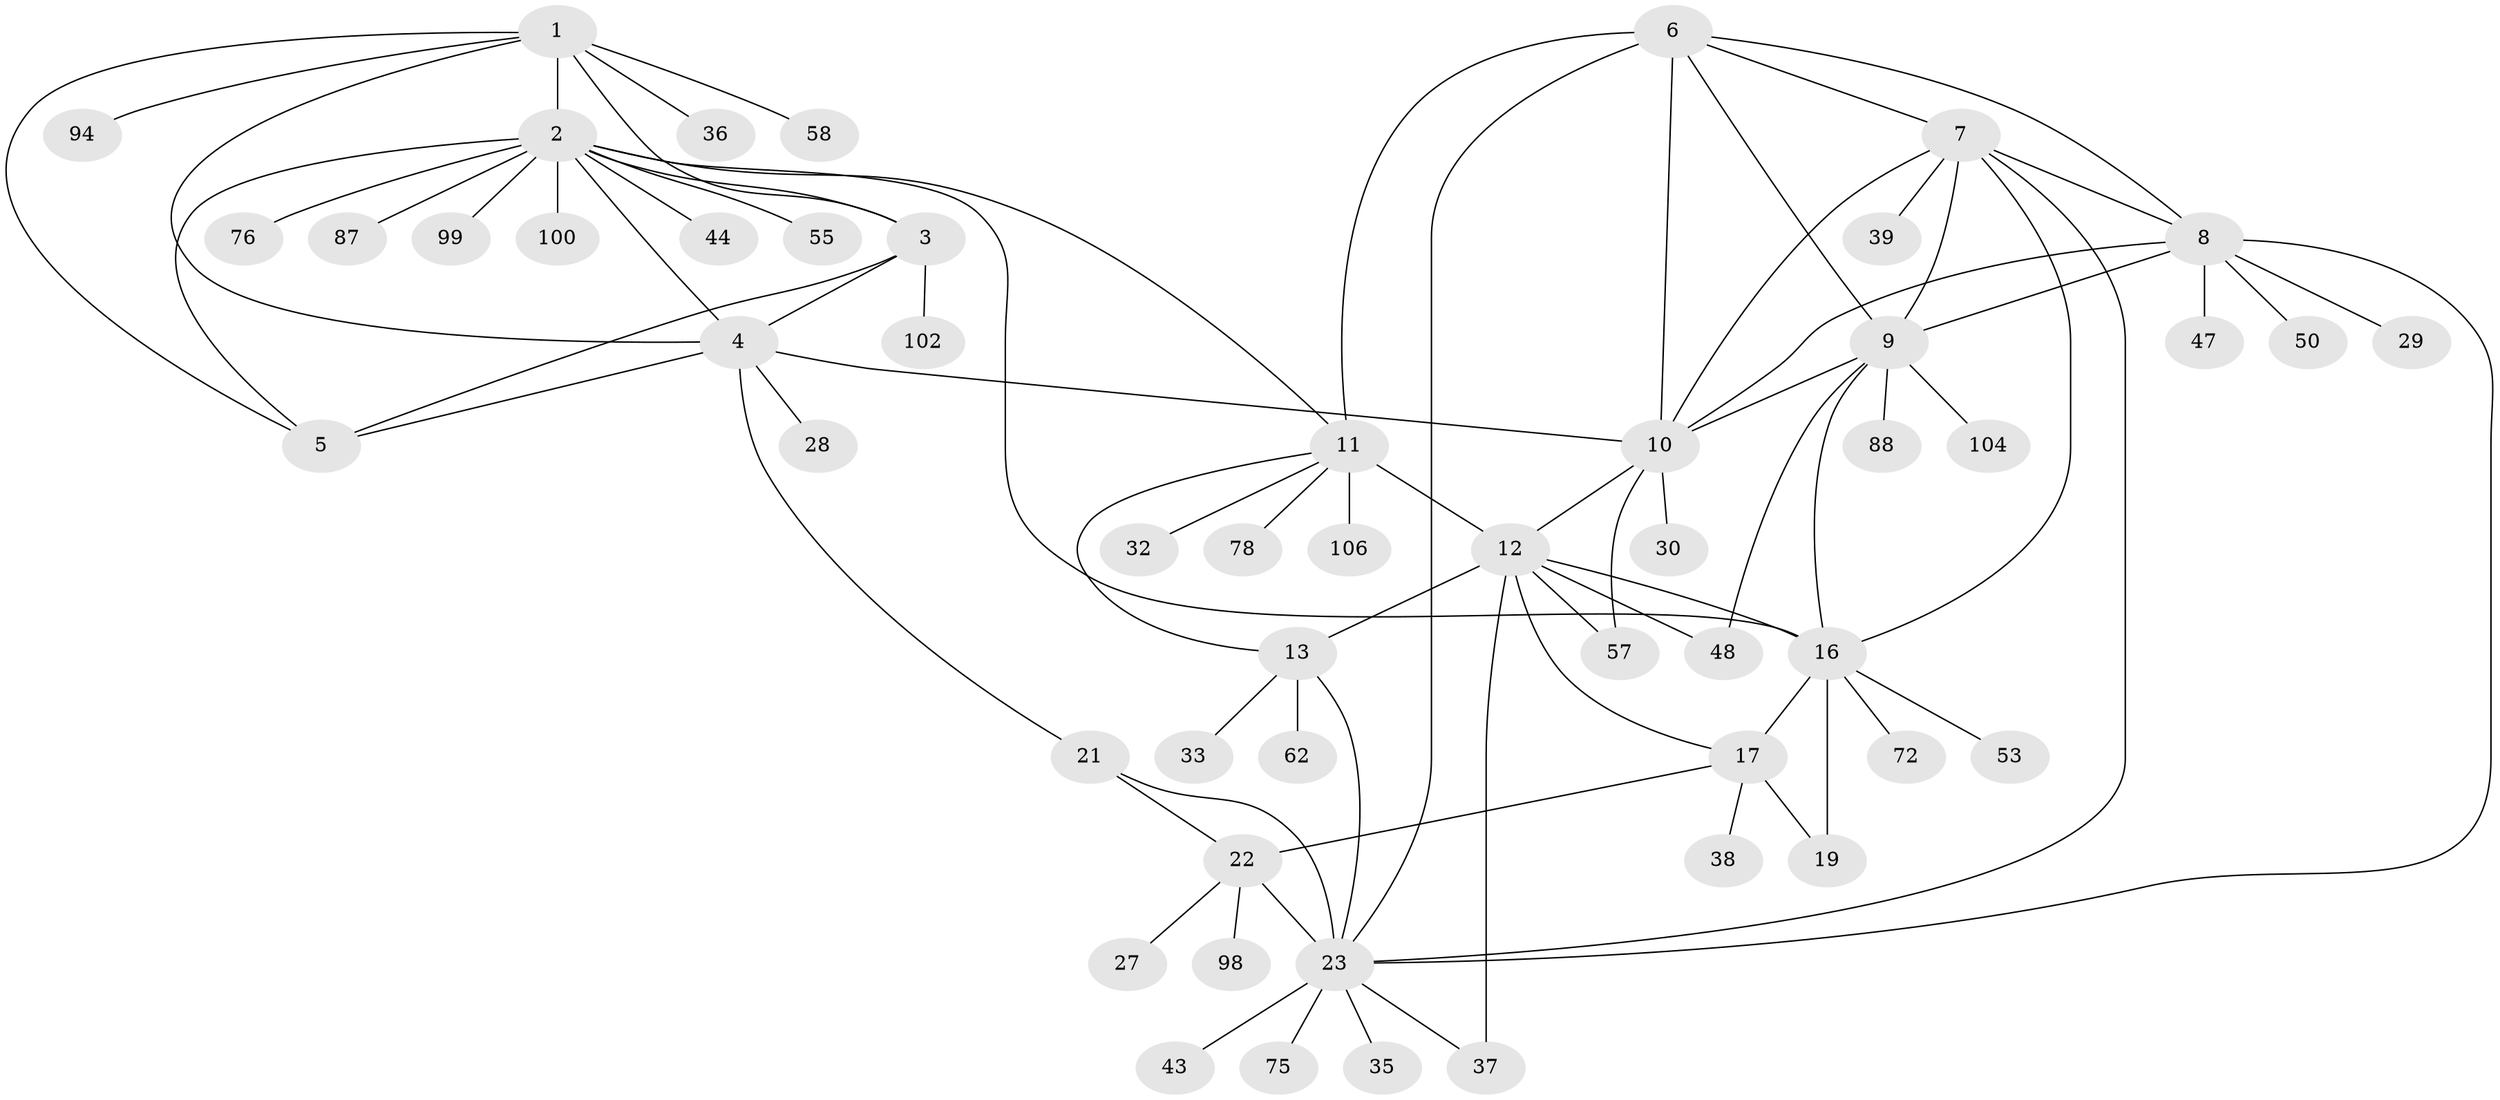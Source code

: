 // original degree distribution, {9: 0.03773584905660377, 12: 0.009433962264150943, 5: 0.02830188679245283, 7: 0.0660377358490566, 6: 0.018867924528301886, 8: 0.03773584905660377, 11: 0.009433962264150943, 10: 0.009433962264150943, 4: 0.009433962264150943, 19: 0.009433962264150943, 2: 0.14150943396226415, 1: 0.6132075471698113, 3: 0.009433962264150943}
// Generated by graph-tools (version 1.1) at 2025/16/03/09/25 04:16:10]
// undirected, 53 vertices, 81 edges
graph export_dot {
graph [start="1"]
  node [color=gray90,style=filled];
  1 [super="+31+46"];
  2;
  3;
  4;
  5 [super="+63+65"];
  6 [super="+49+45+52"];
  7 [super="+85+74"];
  8;
  9;
  10 [super="+34+41+103+69"];
  11 [super="+14"];
  12 [super="+81+66+77+83+15"];
  13;
  16 [super="+18+82+101+59+60"];
  17 [super="+97+70+20"];
  19;
  21 [super="+96"];
  22;
  23 [super="+42+26+40+24+67+64+79+80+84+86+91+92"];
  27;
  28 [super="+95"];
  29;
  30;
  32 [super="+68+105"];
  33;
  35;
  36;
  37 [super="+61"];
  38;
  39;
  43;
  44 [super="+54"];
  47;
  48;
  50;
  53;
  55;
  57;
  58;
  62;
  72;
  75;
  76;
  78;
  87;
  88;
  94;
  98;
  99;
  100;
  102;
  104;
  106;
  1 -- 2;
  1 -- 3;
  1 -- 4;
  1 -- 5;
  1 -- 36;
  1 -- 58;
  1 -- 94;
  2 -- 3;
  2 -- 4;
  2 -- 5;
  2 -- 16;
  2 -- 44;
  2 -- 55;
  2 -- 76;
  2 -- 87;
  2 -- 99;
  2 -- 100;
  2 -- 11;
  3 -- 4;
  3 -- 5;
  3 -- 102;
  4 -- 5;
  4 -- 10;
  4 -- 21;
  4 -- 28;
  6 -- 7;
  6 -- 8;
  6 -- 9;
  6 -- 10;
  6 -- 11;
  6 -- 23;
  7 -- 8;
  7 -- 9;
  7 -- 10;
  7 -- 39;
  7 -- 23;
  7 -- 16;
  8 -- 9;
  8 -- 10;
  8 -- 29;
  8 -- 47;
  8 -- 50;
  8 -- 23;
  9 -- 10;
  9 -- 48;
  9 -- 88;
  9 -- 104;
  9 -- 16;
  10 -- 30;
  10 -- 57;
  10 -- 12;
  11 -- 12 [weight=4];
  11 -- 13 [weight=2];
  11 -- 32;
  11 -- 78;
  11 -- 106;
  12 -- 13 [weight=2];
  12 -- 57;
  12 -- 37;
  12 -- 16;
  12 -- 17;
  12 -- 48;
  13 -- 23;
  13 -- 33;
  13 -- 62;
  16 -- 17 [weight=4];
  16 -- 19 [weight=2];
  16 -- 53;
  16 -- 72;
  17 -- 19 [weight=2];
  17 -- 22;
  17 -- 38;
  21 -- 22;
  21 -- 23 [weight=3];
  22 -- 23 [weight=3];
  22 -- 27;
  22 -- 98;
  23 -- 35;
  23 -- 37;
  23 -- 43;
  23 -- 75;
}
